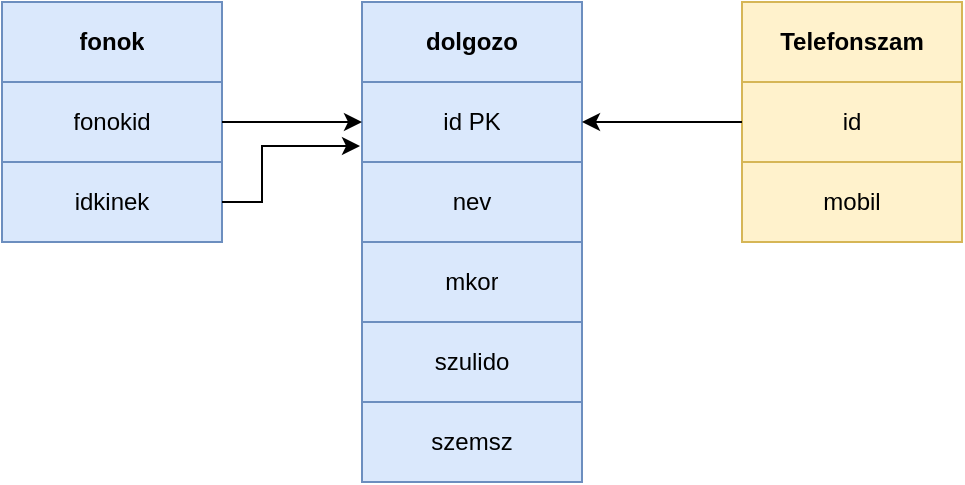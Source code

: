 <mxfile version="25.0.1">
  <diagram name="1 oldal" id="SyX2DlZVXqlC7lqn1wwU">
    <mxGraphModel dx="2261" dy="728" grid="1" gridSize="10" guides="1" tooltips="1" connect="1" arrows="1" fold="1" page="1" pageScale="1" pageWidth="827" pageHeight="1169" math="0" shadow="0">
      <root>
        <mxCell id="0" />
        <mxCell id="1" parent="0" />
        <mxCell id="uc64SkwmH-w4o51NSZqj-1" value="" style="shape=table;startSize=0;container=1;collapsible=0;childLayout=tableLayout;fillColor=#dae8fc;strokeColor=#6c8ebf;" vertex="1" parent="1">
          <mxGeometry x="130" y="260" width="110" height="240" as="geometry" />
        </mxCell>
        <mxCell id="uc64SkwmH-w4o51NSZqj-2" value="" style="shape=tableRow;horizontal=0;startSize=0;swimlaneHead=0;swimlaneBody=0;strokeColor=inherit;top=0;left=0;bottom=0;right=0;collapsible=0;dropTarget=0;fillColor=none;points=[[0,0.5],[1,0.5]];portConstraint=eastwest;" vertex="1" parent="uc64SkwmH-w4o51NSZqj-1">
          <mxGeometry width="110" height="40" as="geometry" />
        </mxCell>
        <mxCell id="uc64SkwmH-w4o51NSZqj-3" value="&lt;b&gt;dolgozo&lt;/b&gt;" style="shape=partialRectangle;html=1;whiteSpace=wrap;connectable=0;strokeColor=inherit;overflow=hidden;fillColor=none;top=0;left=0;bottom=0;right=0;pointerEvents=1;" vertex="1" parent="uc64SkwmH-w4o51NSZqj-2">
          <mxGeometry width="110" height="40" as="geometry">
            <mxRectangle width="110" height="40" as="alternateBounds" />
          </mxGeometry>
        </mxCell>
        <mxCell id="uc64SkwmH-w4o51NSZqj-4" value="" style="shape=tableRow;horizontal=0;startSize=0;swimlaneHead=0;swimlaneBody=0;strokeColor=inherit;top=0;left=0;bottom=0;right=0;collapsible=0;dropTarget=0;fillColor=none;points=[[0,0.5],[1,0.5]];portConstraint=eastwest;" vertex="1" parent="uc64SkwmH-w4o51NSZqj-1">
          <mxGeometry y="40" width="110" height="40" as="geometry" />
        </mxCell>
        <mxCell id="uc64SkwmH-w4o51NSZqj-5" value="id PK" style="shape=partialRectangle;html=1;whiteSpace=wrap;connectable=0;strokeColor=inherit;overflow=hidden;fillColor=none;top=0;left=0;bottom=0;right=0;pointerEvents=1;" vertex="1" parent="uc64SkwmH-w4o51NSZqj-4">
          <mxGeometry width="110" height="40" as="geometry">
            <mxRectangle width="110" height="40" as="alternateBounds" />
          </mxGeometry>
        </mxCell>
        <mxCell id="uc64SkwmH-w4o51NSZqj-6" value="" style="shape=tableRow;horizontal=0;startSize=0;swimlaneHead=0;swimlaneBody=0;strokeColor=inherit;top=0;left=0;bottom=0;right=0;collapsible=0;dropTarget=0;fillColor=none;points=[[0,0.5],[1,0.5]];portConstraint=eastwest;" vertex="1" parent="uc64SkwmH-w4o51NSZqj-1">
          <mxGeometry y="80" width="110" height="40" as="geometry" />
        </mxCell>
        <mxCell id="uc64SkwmH-w4o51NSZqj-7" value="nev" style="shape=partialRectangle;html=1;whiteSpace=wrap;connectable=0;strokeColor=inherit;overflow=hidden;fillColor=none;top=0;left=0;bottom=0;right=0;pointerEvents=1;" vertex="1" parent="uc64SkwmH-w4o51NSZqj-6">
          <mxGeometry width="110" height="40" as="geometry">
            <mxRectangle width="110" height="40" as="alternateBounds" />
          </mxGeometry>
        </mxCell>
        <mxCell id="uc64SkwmH-w4o51NSZqj-8" value="" style="shape=tableRow;horizontal=0;startSize=0;swimlaneHead=0;swimlaneBody=0;strokeColor=inherit;top=0;left=0;bottom=0;right=0;collapsible=0;dropTarget=0;fillColor=none;points=[[0,0.5],[1,0.5]];portConstraint=eastwest;" vertex="1" parent="uc64SkwmH-w4o51NSZqj-1">
          <mxGeometry y="120" width="110" height="40" as="geometry" />
        </mxCell>
        <mxCell id="uc64SkwmH-w4o51NSZqj-9" value="mkor" style="shape=partialRectangle;html=1;whiteSpace=wrap;connectable=0;strokeColor=inherit;overflow=hidden;fillColor=none;top=0;left=0;bottom=0;right=0;pointerEvents=1;" vertex="1" parent="uc64SkwmH-w4o51NSZqj-8">
          <mxGeometry width="110" height="40" as="geometry">
            <mxRectangle width="110" height="40" as="alternateBounds" />
          </mxGeometry>
        </mxCell>
        <mxCell id="uc64SkwmH-w4o51NSZqj-10" value="" style="shape=tableRow;horizontal=0;startSize=0;swimlaneHead=0;swimlaneBody=0;strokeColor=inherit;top=0;left=0;bottom=0;right=0;collapsible=0;dropTarget=0;fillColor=none;points=[[0,0.5],[1,0.5]];portConstraint=eastwest;" vertex="1" parent="uc64SkwmH-w4o51NSZqj-1">
          <mxGeometry y="160" width="110" height="40" as="geometry" />
        </mxCell>
        <mxCell id="uc64SkwmH-w4o51NSZqj-11" value="szulido" style="shape=partialRectangle;html=1;whiteSpace=wrap;connectable=0;strokeColor=inherit;overflow=hidden;fillColor=none;top=0;left=0;bottom=0;right=0;pointerEvents=1;" vertex="1" parent="uc64SkwmH-w4o51NSZqj-10">
          <mxGeometry width="110" height="40" as="geometry">
            <mxRectangle width="110" height="40" as="alternateBounds" />
          </mxGeometry>
        </mxCell>
        <mxCell id="uc64SkwmH-w4o51NSZqj-12" value="" style="shape=tableRow;horizontal=0;startSize=0;swimlaneHead=0;swimlaneBody=0;strokeColor=inherit;top=0;left=0;bottom=0;right=0;collapsible=0;dropTarget=0;fillColor=none;points=[[0,0.5],[1,0.5]];portConstraint=eastwest;" vertex="1" parent="uc64SkwmH-w4o51NSZqj-1">
          <mxGeometry y="200" width="110" height="40" as="geometry" />
        </mxCell>
        <mxCell id="uc64SkwmH-w4o51NSZqj-13" value="szemsz" style="shape=partialRectangle;html=1;whiteSpace=wrap;connectable=0;strokeColor=inherit;overflow=hidden;fillColor=none;top=0;left=0;bottom=0;right=0;pointerEvents=1;" vertex="1" parent="uc64SkwmH-w4o51NSZqj-12">
          <mxGeometry width="110" height="40" as="geometry">
            <mxRectangle width="110" height="40" as="alternateBounds" />
          </mxGeometry>
        </mxCell>
        <mxCell id="uc64SkwmH-w4o51NSZqj-14" value="" style="shape=table;startSize=0;container=1;collapsible=0;childLayout=tableLayout;fillColor=#fff2cc;strokeColor=#d6b656;" vertex="1" parent="1">
          <mxGeometry x="320" y="260" width="110" height="120" as="geometry" />
        </mxCell>
        <mxCell id="uc64SkwmH-w4o51NSZqj-15" value="" style="shape=tableRow;horizontal=0;startSize=0;swimlaneHead=0;swimlaneBody=0;strokeColor=inherit;top=0;left=0;bottom=0;right=0;collapsible=0;dropTarget=0;fillColor=none;points=[[0,0.5],[1,0.5]];portConstraint=eastwest;" vertex="1" parent="uc64SkwmH-w4o51NSZqj-14">
          <mxGeometry width="110" height="40" as="geometry" />
        </mxCell>
        <mxCell id="uc64SkwmH-w4o51NSZqj-16" value="&lt;b&gt;Telefonszam&lt;/b&gt;" style="shape=partialRectangle;html=1;whiteSpace=wrap;connectable=0;strokeColor=inherit;overflow=hidden;fillColor=none;top=0;left=0;bottom=0;right=0;pointerEvents=1;" vertex="1" parent="uc64SkwmH-w4o51NSZqj-15">
          <mxGeometry width="110" height="40" as="geometry">
            <mxRectangle width="110" height="40" as="alternateBounds" />
          </mxGeometry>
        </mxCell>
        <mxCell id="uc64SkwmH-w4o51NSZqj-17" value="" style="shape=tableRow;horizontal=0;startSize=0;swimlaneHead=0;swimlaneBody=0;strokeColor=inherit;top=0;left=0;bottom=0;right=0;collapsible=0;dropTarget=0;fillColor=none;points=[[0,0.5],[1,0.5]];portConstraint=eastwest;" vertex="1" parent="uc64SkwmH-w4o51NSZqj-14">
          <mxGeometry y="40" width="110" height="40" as="geometry" />
        </mxCell>
        <mxCell id="uc64SkwmH-w4o51NSZqj-18" value="id" style="shape=partialRectangle;html=1;whiteSpace=wrap;connectable=0;strokeColor=inherit;overflow=hidden;fillColor=none;top=0;left=0;bottom=0;right=0;pointerEvents=1;" vertex="1" parent="uc64SkwmH-w4o51NSZqj-17">
          <mxGeometry width="110" height="40" as="geometry">
            <mxRectangle width="110" height="40" as="alternateBounds" />
          </mxGeometry>
        </mxCell>
        <mxCell id="uc64SkwmH-w4o51NSZqj-19" value="" style="shape=tableRow;horizontal=0;startSize=0;swimlaneHead=0;swimlaneBody=0;strokeColor=inherit;top=0;left=0;bottom=0;right=0;collapsible=0;dropTarget=0;fillColor=none;points=[[0,0.5],[1,0.5]];portConstraint=eastwest;" vertex="1" parent="uc64SkwmH-w4o51NSZqj-14">
          <mxGeometry y="80" width="110" height="40" as="geometry" />
        </mxCell>
        <mxCell id="uc64SkwmH-w4o51NSZqj-20" value="mobil" style="shape=partialRectangle;html=1;whiteSpace=wrap;connectable=0;strokeColor=inherit;overflow=hidden;fillColor=none;top=0;left=0;bottom=0;right=0;pointerEvents=1;" vertex="1" parent="uc64SkwmH-w4o51NSZqj-19">
          <mxGeometry width="110" height="40" as="geometry">
            <mxRectangle width="110" height="40" as="alternateBounds" />
          </mxGeometry>
        </mxCell>
        <mxCell id="uc64SkwmH-w4o51NSZqj-21" value="" style="endArrow=classic;html=1;rounded=0;entryX=1;entryY=0.5;entryDx=0;entryDy=0;exitX=0;exitY=0.5;exitDx=0;exitDy=0;" edge="1" parent="1" source="uc64SkwmH-w4o51NSZqj-17" target="uc64SkwmH-w4o51NSZqj-4">
          <mxGeometry width="50" height="50" relative="1" as="geometry">
            <mxPoint x="390" y="400" as="sourcePoint" />
            <mxPoint x="440" y="350" as="targetPoint" />
          </mxGeometry>
        </mxCell>
        <mxCell id="uc64SkwmH-w4o51NSZqj-22" value="" style="shape=table;startSize=0;container=1;collapsible=0;childLayout=tableLayout;fillColor=#dae8fc;strokeColor=#6c8ebf;" vertex="1" parent="1">
          <mxGeometry x="-50" y="260" width="110" height="120" as="geometry" />
        </mxCell>
        <mxCell id="uc64SkwmH-w4o51NSZqj-23" value="" style="shape=tableRow;horizontal=0;startSize=0;swimlaneHead=0;swimlaneBody=0;strokeColor=inherit;top=0;left=0;bottom=0;right=0;collapsible=0;dropTarget=0;fillColor=none;points=[[0,0.5],[1,0.5]];portConstraint=eastwest;" vertex="1" parent="uc64SkwmH-w4o51NSZqj-22">
          <mxGeometry width="110" height="40" as="geometry" />
        </mxCell>
        <mxCell id="uc64SkwmH-w4o51NSZqj-24" value="&lt;b&gt;fonok&lt;/b&gt;" style="shape=partialRectangle;html=1;whiteSpace=wrap;connectable=0;strokeColor=inherit;overflow=hidden;fillColor=none;top=0;left=0;bottom=0;right=0;pointerEvents=1;" vertex="1" parent="uc64SkwmH-w4o51NSZqj-23">
          <mxGeometry width="110" height="40" as="geometry">
            <mxRectangle width="110" height="40" as="alternateBounds" />
          </mxGeometry>
        </mxCell>
        <mxCell id="uc64SkwmH-w4o51NSZqj-25" value="" style="shape=tableRow;horizontal=0;startSize=0;swimlaneHead=0;swimlaneBody=0;strokeColor=inherit;top=0;left=0;bottom=0;right=0;collapsible=0;dropTarget=0;fillColor=none;points=[[0,0.5],[1,0.5]];portConstraint=eastwest;" vertex="1" parent="uc64SkwmH-w4o51NSZqj-22">
          <mxGeometry y="40" width="110" height="40" as="geometry" />
        </mxCell>
        <mxCell id="uc64SkwmH-w4o51NSZqj-26" value="fonokid" style="shape=partialRectangle;html=1;whiteSpace=wrap;connectable=0;strokeColor=inherit;overflow=hidden;fillColor=none;top=0;left=0;bottom=0;right=0;pointerEvents=1;" vertex="1" parent="uc64SkwmH-w4o51NSZqj-25">
          <mxGeometry width="110" height="40" as="geometry">
            <mxRectangle width="110" height="40" as="alternateBounds" />
          </mxGeometry>
        </mxCell>
        <mxCell id="uc64SkwmH-w4o51NSZqj-27" value="" style="shape=tableRow;horizontal=0;startSize=0;swimlaneHead=0;swimlaneBody=0;strokeColor=inherit;top=0;left=0;bottom=0;right=0;collapsible=0;dropTarget=0;fillColor=none;points=[[0,0.5],[1,0.5]];portConstraint=eastwest;" vertex="1" parent="uc64SkwmH-w4o51NSZqj-22">
          <mxGeometry y="80" width="110" height="40" as="geometry" />
        </mxCell>
        <mxCell id="uc64SkwmH-w4o51NSZqj-28" value="idkinek" style="shape=partialRectangle;html=1;whiteSpace=wrap;connectable=0;strokeColor=inherit;overflow=hidden;fillColor=none;top=0;left=0;bottom=0;right=0;pointerEvents=1;" vertex="1" parent="uc64SkwmH-w4o51NSZqj-27">
          <mxGeometry width="110" height="40" as="geometry">
            <mxRectangle width="110" height="40" as="alternateBounds" />
          </mxGeometry>
        </mxCell>
        <mxCell id="uc64SkwmH-w4o51NSZqj-29" value="" style="endArrow=classic;html=1;rounded=0;exitX=1;exitY=0.5;exitDx=0;exitDy=0;entryX=0;entryY=0.5;entryDx=0;entryDy=0;" edge="1" parent="1" source="uc64SkwmH-w4o51NSZqj-25" target="uc64SkwmH-w4o51NSZqj-4">
          <mxGeometry width="50" height="50" relative="1" as="geometry">
            <mxPoint x="390" y="400" as="sourcePoint" />
            <mxPoint x="440" y="350" as="targetPoint" />
          </mxGeometry>
        </mxCell>
        <mxCell id="uc64SkwmH-w4o51NSZqj-30" value="" style="endArrow=classic;html=1;rounded=0;exitX=1;exitY=0.5;exitDx=0;exitDy=0;entryX=-0.009;entryY=0.8;entryDx=0;entryDy=0;entryPerimeter=0;" edge="1" parent="1" source="uc64SkwmH-w4o51NSZqj-27" target="uc64SkwmH-w4o51NSZqj-4">
          <mxGeometry width="50" height="50" relative="1" as="geometry">
            <mxPoint x="390" y="400" as="sourcePoint" />
            <mxPoint x="440" y="350" as="targetPoint" />
            <Array as="points">
              <mxPoint x="80" y="360" />
              <mxPoint x="80" y="332" />
            </Array>
          </mxGeometry>
        </mxCell>
      </root>
    </mxGraphModel>
  </diagram>
</mxfile>
